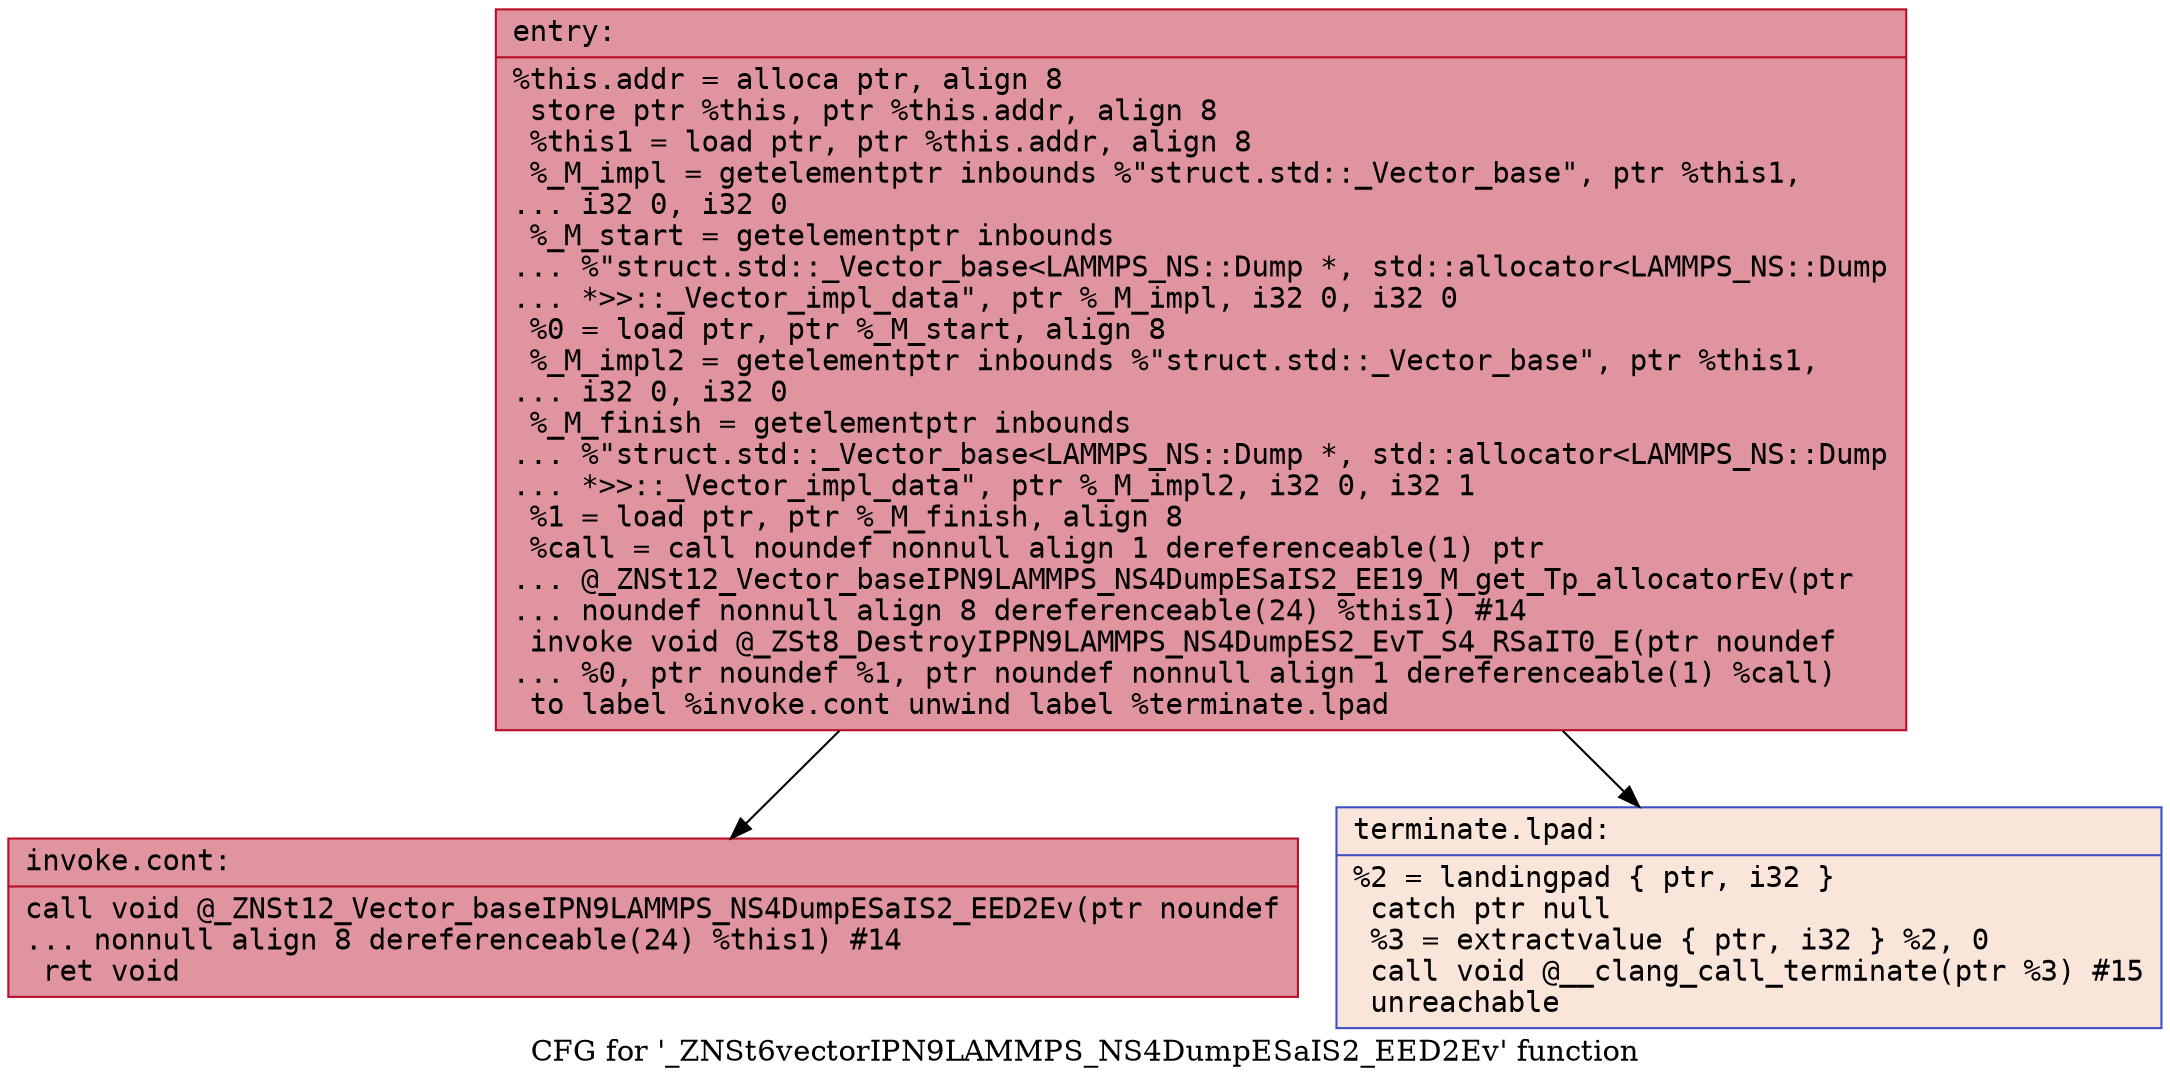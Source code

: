 digraph "CFG for '_ZNSt6vectorIPN9LAMMPS_NS4DumpESaIS2_EED2Ev' function" {
	label="CFG for '_ZNSt6vectorIPN9LAMMPS_NS4DumpESaIS2_EED2Ev' function";

	Node0x559d9a191310 [shape=record,color="#b70d28ff", style=filled, fillcolor="#b70d2870" fontname="Courier",label="{entry:\l|  %this.addr = alloca ptr, align 8\l  store ptr %this, ptr %this.addr, align 8\l  %this1 = load ptr, ptr %this.addr, align 8\l  %_M_impl = getelementptr inbounds %\"struct.std::_Vector_base\", ptr %this1,\l... i32 0, i32 0\l  %_M_start = getelementptr inbounds\l... %\"struct.std::_Vector_base\<LAMMPS_NS::Dump *, std::allocator\<LAMMPS_NS::Dump\l... *\>\>::_Vector_impl_data\", ptr %_M_impl, i32 0, i32 0\l  %0 = load ptr, ptr %_M_start, align 8\l  %_M_impl2 = getelementptr inbounds %\"struct.std::_Vector_base\", ptr %this1,\l... i32 0, i32 0\l  %_M_finish = getelementptr inbounds\l... %\"struct.std::_Vector_base\<LAMMPS_NS::Dump *, std::allocator\<LAMMPS_NS::Dump\l... *\>\>::_Vector_impl_data\", ptr %_M_impl2, i32 0, i32 1\l  %1 = load ptr, ptr %_M_finish, align 8\l  %call = call noundef nonnull align 1 dereferenceable(1) ptr\l... @_ZNSt12_Vector_baseIPN9LAMMPS_NS4DumpESaIS2_EE19_M_get_Tp_allocatorEv(ptr\l... noundef nonnull align 8 dereferenceable(24) %this1) #14\l  invoke void @_ZSt8_DestroyIPPN9LAMMPS_NS4DumpES2_EvT_S4_RSaIT0_E(ptr noundef\l... %0, ptr noundef %1, ptr noundef nonnull align 1 dereferenceable(1) %call)\l          to label %invoke.cont unwind label %terminate.lpad\l}"];
	Node0x559d9a191310 -> Node0x559d9a191960[tooltip="entry -> invoke.cont\nProbability 100.00%" ];
	Node0x559d9a191310 -> Node0x559d9a191be0[tooltip="entry -> terminate.lpad\nProbability 0.00%" ];
	Node0x559d9a191960 [shape=record,color="#b70d28ff", style=filled, fillcolor="#b70d2870" fontname="Courier",label="{invoke.cont:\l|  call void @_ZNSt12_Vector_baseIPN9LAMMPS_NS4DumpESaIS2_EED2Ev(ptr noundef\l... nonnull align 8 dereferenceable(24) %this1) #14\l  ret void\l}"];
	Node0x559d9a191be0 [shape=record,color="#3d50c3ff", style=filled, fillcolor="#f4c5ad70" fontname="Courier",label="{terminate.lpad:\l|  %2 = landingpad \{ ptr, i32 \}\l          catch ptr null\l  %3 = extractvalue \{ ptr, i32 \} %2, 0\l  call void @__clang_call_terminate(ptr %3) #15\l  unreachable\l}"];
}

